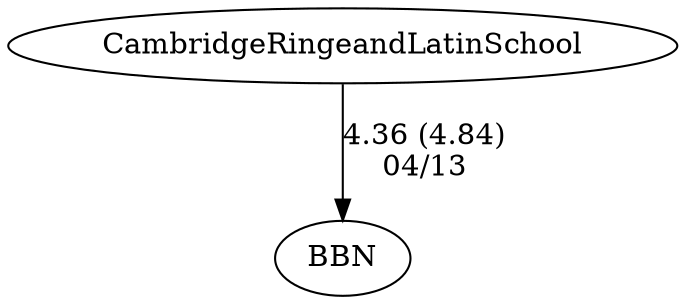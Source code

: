 digraph boys4foursCambridgeRingeandLatinSchool {BBN [URL="boys4foursCambridgeRingeandLatinSchoolBBN.html"];CambridgeRingeandLatinSchool [URL="boys4foursCambridgeRingeandLatinSchoolCambridgeRingeandLatinSchool.html"];CambridgeRingeandLatinSchool -> BBN[label="4.36 (4.84)
04/13", weight="96", tooltip="NEIRA Boys & Girls Fours,BB&N CRLS			
Distance: 1350 M Conditions: Crossing tail wind at the start, to crossing head wind in last 1/3. Conmditions varoed durig the day Comments: A good day for all racers lining up in a crossing tail wind at the start.
None", URL="https://www.row2k.com/results/resultspage.cfm?UID=F2BDD2379584CF678DC6C30959529211&cat=5", random="random"]}